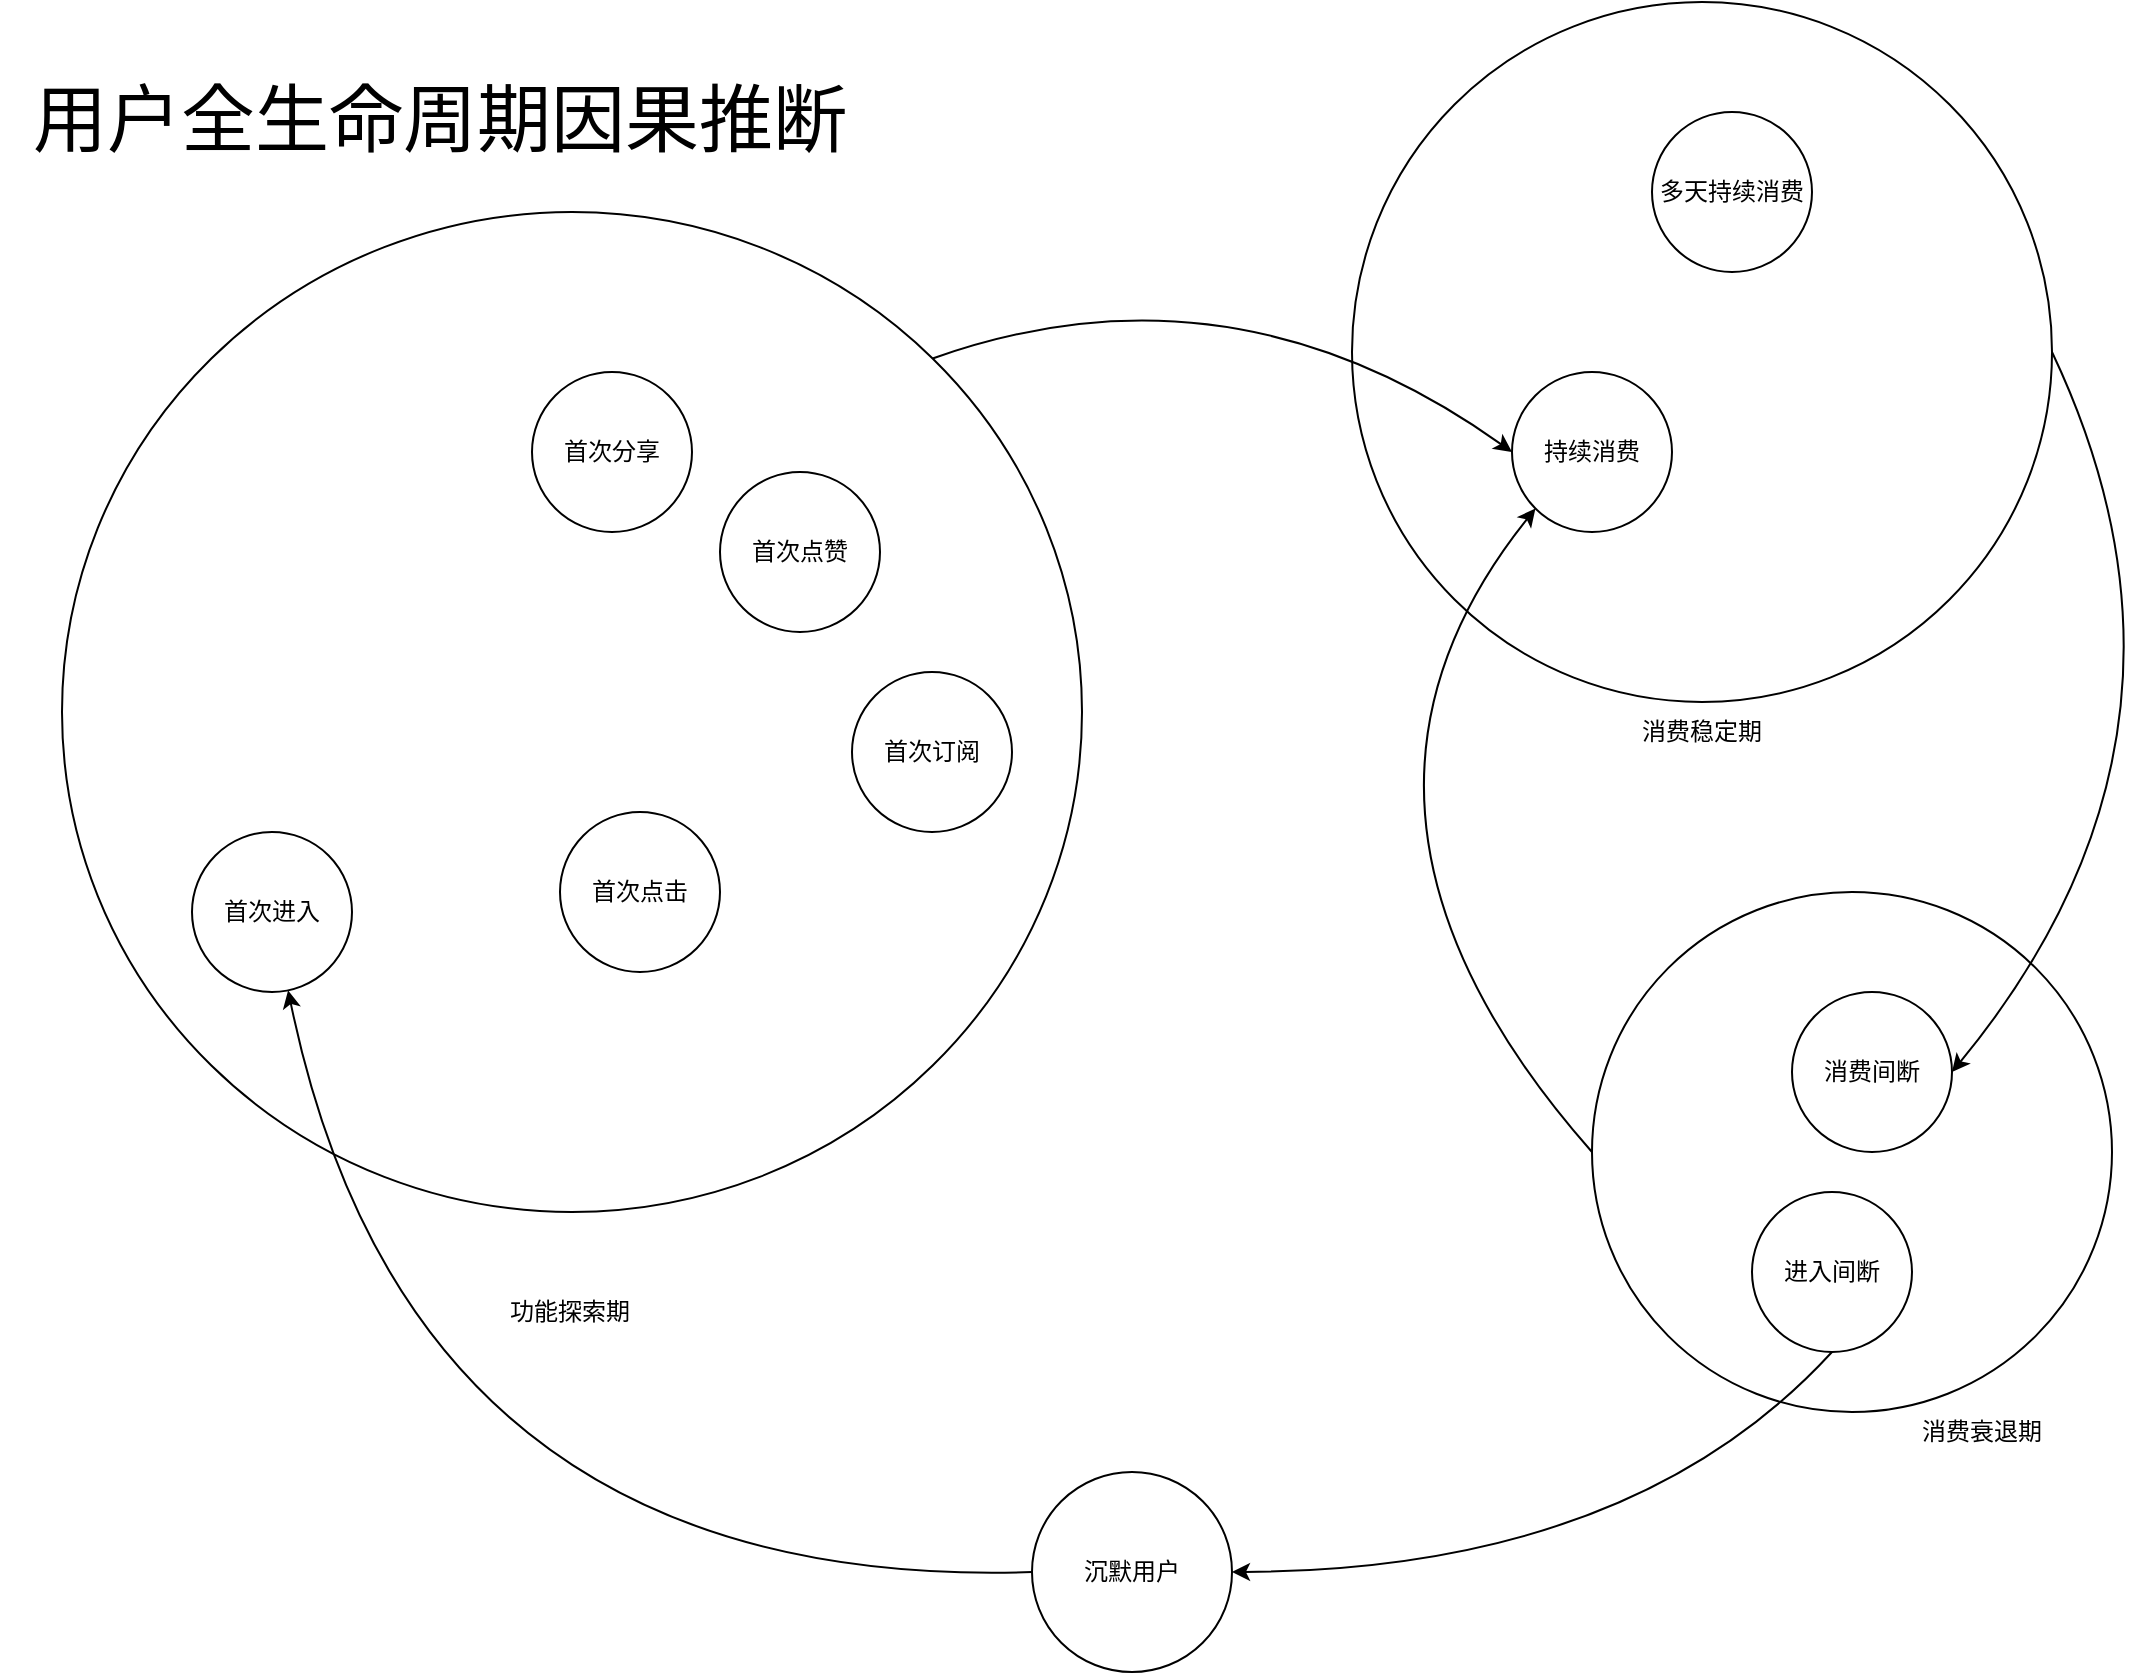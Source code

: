 <mxfile version="14.1.3" type="github">
  <diagram id="onGxwslfQfSlBnFe0gaD" name="Page-1">
    <mxGraphModel dx="2295" dy="2000" grid="1" gridSize="10" guides="1" tooltips="1" connect="1" arrows="1" fold="1" page="1" pageScale="1" pageWidth="827" pageHeight="1169" math="0" shadow="0">
      <root>
        <mxCell id="0" />
        <mxCell id="1" parent="0" />
        <mxCell id="l4tDG3tHfzlViM59Esea-2" value="" style="ellipse;whiteSpace=wrap;html=1;" vertex="1" parent="1">
          <mxGeometry x="5" y="-160" width="510" height="500" as="geometry" />
        </mxCell>
        <mxCell id="l4tDG3tHfzlViM59Esea-3" value="" style="ellipse;whiteSpace=wrap;html=1;" vertex="1" parent="1">
          <mxGeometry x="650" y="-265" width="350" height="350" as="geometry" />
        </mxCell>
        <mxCell id="l4tDG3tHfzlViM59Esea-4" value="功能探索期" style="text;html=1;strokeColor=none;fillColor=none;align=center;verticalAlign=middle;whiteSpace=wrap;rounded=0;" vertex="1" parent="1">
          <mxGeometry x="184" y="380" width="150" height="20" as="geometry" />
        </mxCell>
        <mxCell id="l4tDG3tHfzlViM59Esea-5" value="消费稳定期" style="text;html=1;strokeColor=none;fillColor=none;align=center;verticalAlign=middle;whiteSpace=wrap;rounded=0;" vertex="1" parent="1">
          <mxGeometry x="750" y="90" width="150" height="20" as="geometry" />
        </mxCell>
        <mxCell id="l4tDG3tHfzlViM59Esea-6" value="" style="ellipse;whiteSpace=wrap;html=1;" vertex="1" parent="1">
          <mxGeometry x="770" y="180" width="260" height="260" as="geometry" />
        </mxCell>
        <mxCell id="l4tDG3tHfzlViM59Esea-7" value="消费衰退期" style="text;html=1;strokeColor=none;fillColor=none;align=center;verticalAlign=middle;whiteSpace=wrap;rounded=0;" vertex="1" parent="1">
          <mxGeometry x="890" y="440" width="150" height="20" as="geometry" />
        </mxCell>
        <mxCell id="l4tDG3tHfzlViM59Esea-8" value="首次点击" style="ellipse;whiteSpace=wrap;html=1;aspect=fixed;" vertex="1" parent="1">
          <mxGeometry x="254" y="140" width="80" height="80" as="geometry" />
        </mxCell>
        <mxCell id="l4tDG3tHfzlViM59Esea-9" value="首次分享" style="ellipse;whiteSpace=wrap;html=1;aspect=fixed;" vertex="1" parent="1">
          <mxGeometry x="240" y="-80" width="80" height="80" as="geometry" />
        </mxCell>
        <mxCell id="l4tDG3tHfzlViM59Esea-10" value="首次点赞" style="ellipse;whiteSpace=wrap;html=1;aspect=fixed;" vertex="1" parent="1">
          <mxGeometry x="334" y="-30" width="80" height="80" as="geometry" />
        </mxCell>
        <mxCell id="l4tDG3tHfzlViM59Esea-11" value="沉默用户" style="ellipse;whiteSpace=wrap;html=1;" vertex="1" parent="1">
          <mxGeometry x="490" y="470" width="100" height="100" as="geometry" />
        </mxCell>
        <mxCell id="l4tDG3tHfzlViM59Esea-13" value="用户全生命周期因果推断" style="text;html=1;strokeColor=none;fillColor=none;align=center;verticalAlign=middle;whiteSpace=wrap;rounded=0;fontSize=37;" vertex="1" parent="1">
          <mxGeometry x="-26" y="-230" width="440" height="50" as="geometry" />
        </mxCell>
        <mxCell id="l4tDG3tHfzlViM59Esea-14" value="持续消费" style="ellipse;whiteSpace=wrap;html=1;aspect=fixed;" vertex="1" parent="1">
          <mxGeometry x="730" y="-80" width="80" height="80" as="geometry" />
        </mxCell>
        <mxCell id="l4tDG3tHfzlViM59Esea-16" value="首次订阅" style="ellipse;whiteSpace=wrap;html=1;aspect=fixed;" vertex="1" parent="1">
          <mxGeometry x="400" y="70" width="80" height="80" as="geometry" />
        </mxCell>
        <mxCell id="l4tDG3tHfzlViM59Esea-21" value="" style="endArrow=classic;html=1;fontSize=37;exitX=1;exitY=0;exitDx=0;exitDy=0;curved=1;entryX=0;entryY=0.5;entryDx=0;entryDy=0;" edge="1" parent="1" source="l4tDG3tHfzlViM59Esea-2" target="l4tDG3tHfzlViM59Esea-14">
          <mxGeometry width="50" height="50" relative="1" as="geometry">
            <mxPoint x="600" y="240" as="sourcePoint" />
            <mxPoint x="600" y="-60" as="targetPoint" />
            <Array as="points">
              <mxPoint x="590" y="-140" />
            </Array>
          </mxGeometry>
        </mxCell>
        <mxCell id="l4tDG3tHfzlViM59Esea-22" value="" style="endArrow=classic;html=1;fontSize=37;entryX=1;entryY=0.5;entryDx=0;entryDy=0;exitX=1;exitY=0.5;exitDx=0;exitDy=0;curved=1;" edge="1" parent="1" source="l4tDG3tHfzlViM59Esea-3" target="l4tDG3tHfzlViM59Esea-26">
          <mxGeometry width="50" height="50" relative="1" as="geometry">
            <mxPoint x="680" y="260" as="sourcePoint" />
            <mxPoint x="730" y="210" as="targetPoint" />
            <Array as="points">
              <mxPoint x="1090" y="100" />
            </Array>
          </mxGeometry>
        </mxCell>
        <mxCell id="l4tDG3tHfzlViM59Esea-23" value="" style="endArrow=classic;html=1;fontSize=37;entryX=1;entryY=0.5;entryDx=0;entryDy=0;exitX=0.5;exitY=1;exitDx=0;exitDy=0;curved=1;" edge="1" parent="1" source="l4tDG3tHfzlViM59Esea-27" target="l4tDG3tHfzlViM59Esea-11">
          <mxGeometry width="50" height="50" relative="1" as="geometry">
            <mxPoint x="780" y="510" as="sourcePoint" />
            <mxPoint x="830" y="460" as="targetPoint" />
            <Array as="points">
              <mxPoint x="790" y="519" />
            </Array>
          </mxGeometry>
        </mxCell>
        <mxCell id="l4tDG3tHfzlViM59Esea-26" value="消费间断" style="ellipse;whiteSpace=wrap;html=1;aspect=fixed;" vertex="1" parent="1">
          <mxGeometry x="870" y="230" width="80" height="80" as="geometry" />
        </mxCell>
        <mxCell id="l4tDG3tHfzlViM59Esea-27" value="进入间断" style="ellipse;whiteSpace=wrap;html=1;aspect=fixed;" vertex="1" parent="1">
          <mxGeometry x="850" y="330" width="80" height="80" as="geometry" />
        </mxCell>
        <mxCell id="l4tDG3tHfzlViM59Esea-28" value="首次进入" style="ellipse;whiteSpace=wrap;html=1;aspect=fixed;" vertex="1" parent="1">
          <mxGeometry x="70" y="150" width="80" height="80" as="geometry" />
        </mxCell>
        <mxCell id="l4tDG3tHfzlViM59Esea-30" value="" style="endArrow=classic;html=1;fontSize=37;exitX=0;exitY=0.5;exitDx=0;exitDy=0;curved=1;entryX=0;entryY=1;entryDx=0;entryDy=0;" edge="1" parent="1" source="l4tDG3tHfzlViM59Esea-6" target="l4tDG3tHfzlViM59Esea-14">
          <mxGeometry width="50" height="50" relative="1" as="geometry">
            <mxPoint x="620" y="220" as="sourcePoint" />
            <mxPoint x="610" y="-45" as="targetPoint" />
            <Array as="points">
              <mxPoint x="620" y="140" />
            </Array>
          </mxGeometry>
        </mxCell>
        <mxCell id="l4tDG3tHfzlViM59Esea-39" value="多天持续消费" style="ellipse;whiteSpace=wrap;html=1;aspect=fixed;" vertex="1" parent="1">
          <mxGeometry x="800" y="-210" width="80" height="80" as="geometry" />
        </mxCell>
        <mxCell id="l4tDG3tHfzlViM59Esea-44" value="" style="endArrow=classic;html=1;fontSize=14;exitX=0;exitY=0.5;exitDx=0;exitDy=0;curved=1;" edge="1" parent="1" source="l4tDG3tHfzlViM59Esea-11" target="l4tDG3tHfzlViM59Esea-28">
          <mxGeometry width="50" height="50" relative="1" as="geometry">
            <mxPoint x="-150" y="460" as="sourcePoint" />
            <mxPoint y="380" as="targetPoint" />
            <Array as="points">
              <mxPoint x="180" y="530" />
            </Array>
          </mxGeometry>
        </mxCell>
      </root>
    </mxGraphModel>
  </diagram>
</mxfile>
